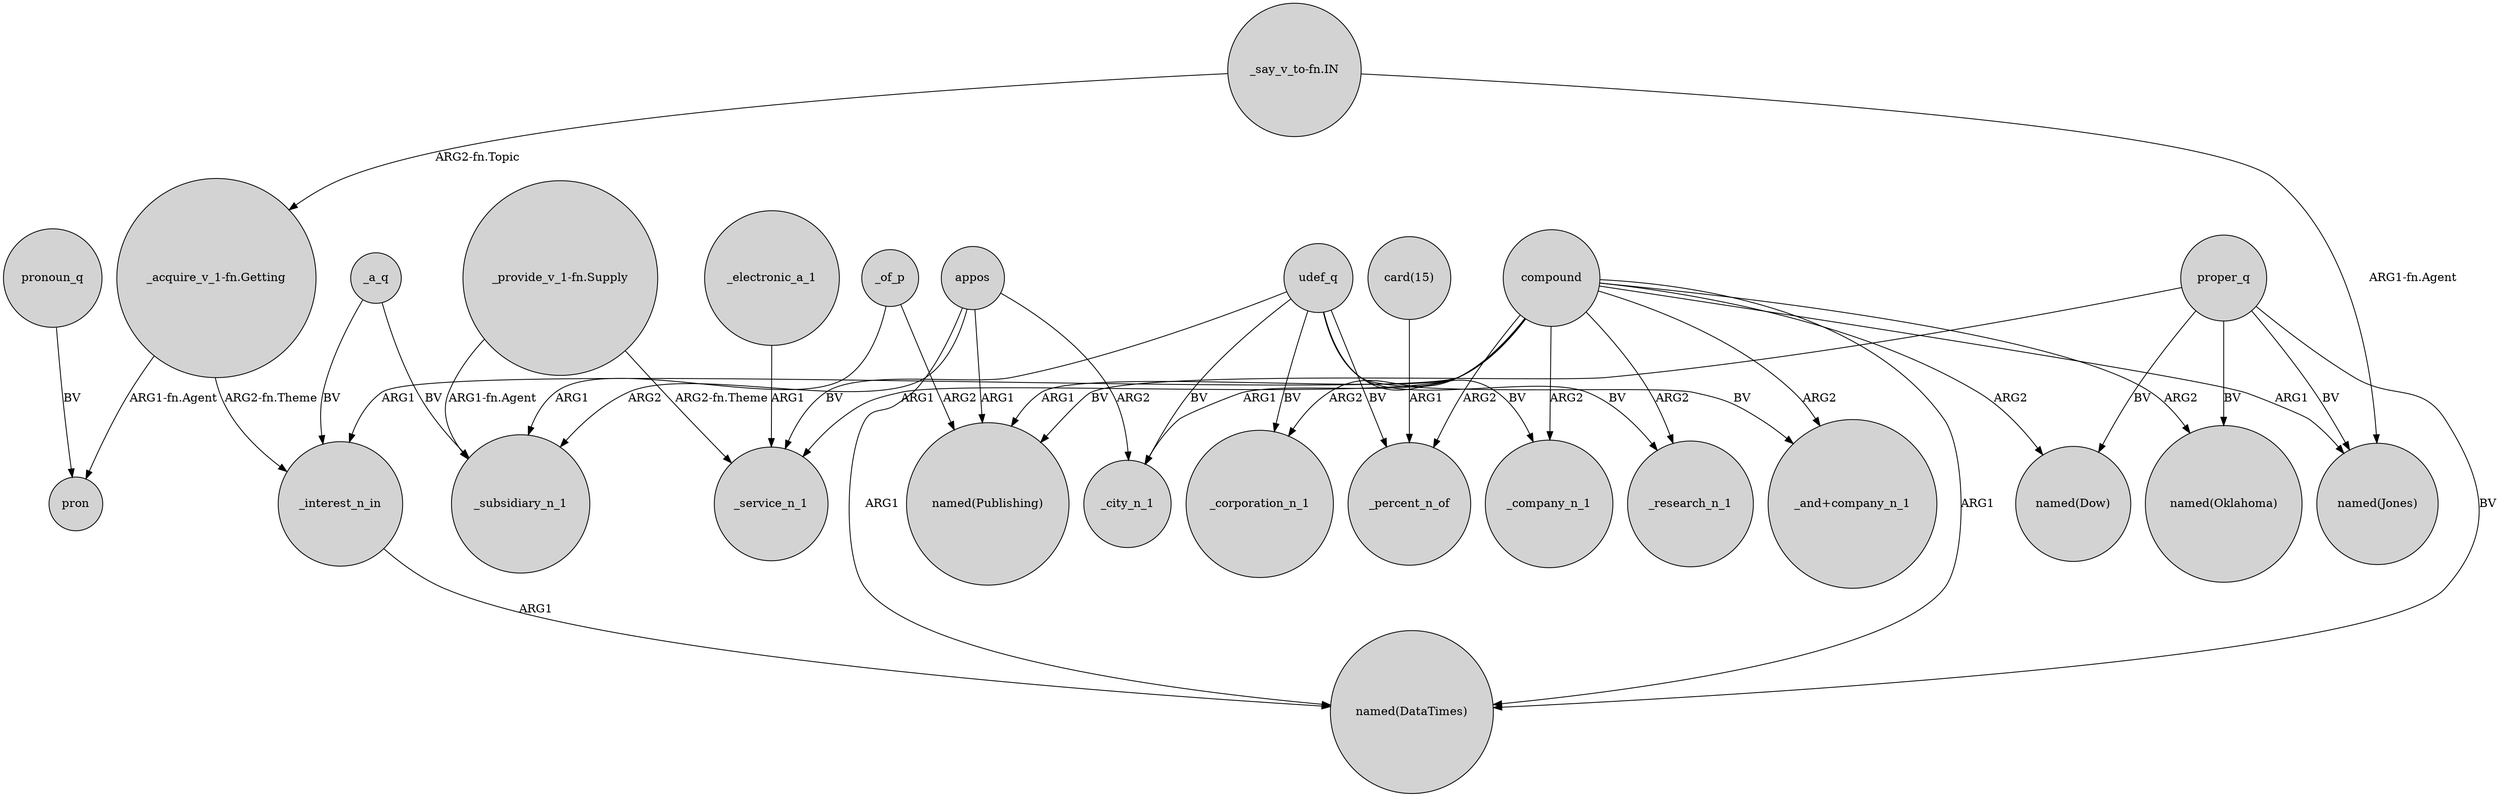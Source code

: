 digraph {
	node [shape=circle style=filled]
	"_say_v_to-fn.IN" -> "_acquire_v_1-fn.Getting" [label="ARG2-fn.Topic"]
	_a_q -> _interest_n_in [label=BV]
	_of_p -> _subsidiary_n_1 [label=ARG1]
	appos -> _subsidiary_n_1 [label=ARG2]
	"card(15)" -> _percent_n_of [label=ARG1]
	compound -> "named(Dow)" [label=ARG2]
	"_provide_v_1-fn.Supply" -> _service_n_1 [label="ARG2-fn.Theme"]
	"_say_v_to-fn.IN" -> "named(Jones)" [label="ARG1-fn.Agent"]
	compound -> _company_n_1 [label=ARG2]
	udef_q -> _research_n_1 [label=BV]
	compound -> _corporation_n_1 [label=ARG2]
	proper_q -> "named(Dow)" [label=BV]
	"_acquire_v_1-fn.Getting" -> _interest_n_in [label="ARG2-fn.Theme"]
	compound -> _city_n_1 [label=ARG1]
	compound -> _percent_n_of [label=ARG2]
	proper_q -> "named(Publishing)" [label=BV]
	_a_q -> _subsidiary_n_1 [label=BV]
	udef_q -> _city_n_1 [label=BV]
	appos -> "named(Publishing)" [label=ARG1]
	"_acquire_v_1-fn.Getting" -> pron [label="ARG1-fn.Agent"]
	pronoun_q -> pron [label=BV]
	udef_q -> _corporation_n_1 [label=BV]
	proper_q -> "named(Jones)" [label=BV]
	compound -> "named(Oklahoma)" [label=ARG2]
	udef_q -> _service_n_1 [label=BV]
	compound -> "_and+company_n_1" [label=ARG2]
	_of_p -> "named(Publishing)" [label=ARG2]
	_electronic_a_1 -> _service_n_1 [label=ARG1]
	compound -> "named(Publishing)" [label=ARG1]
	proper_q -> "named(Oklahoma)" [label=BV]
	appos -> "named(DataTimes)" [label=ARG1]
	udef_q -> "_and+company_n_1" [label=BV]
	compound -> _interest_n_in [label=ARG1]
	"_provide_v_1-fn.Supply" -> _subsidiary_n_1 [label="ARG1-fn.Agent"]
	udef_q -> _percent_n_of [label=BV]
	_interest_n_in -> "named(DataTimes)" [label=ARG1]
	compound -> "named(DataTimes)" [label=ARG1]
	compound -> _research_n_1 [label=ARG2]
	appos -> _city_n_1 [label=ARG2]
	compound -> "named(Jones)" [label=ARG1]
	compound -> _service_n_1 [label=ARG1]
	udef_q -> _company_n_1 [label=BV]
	proper_q -> "named(DataTimes)" [label=BV]
}
